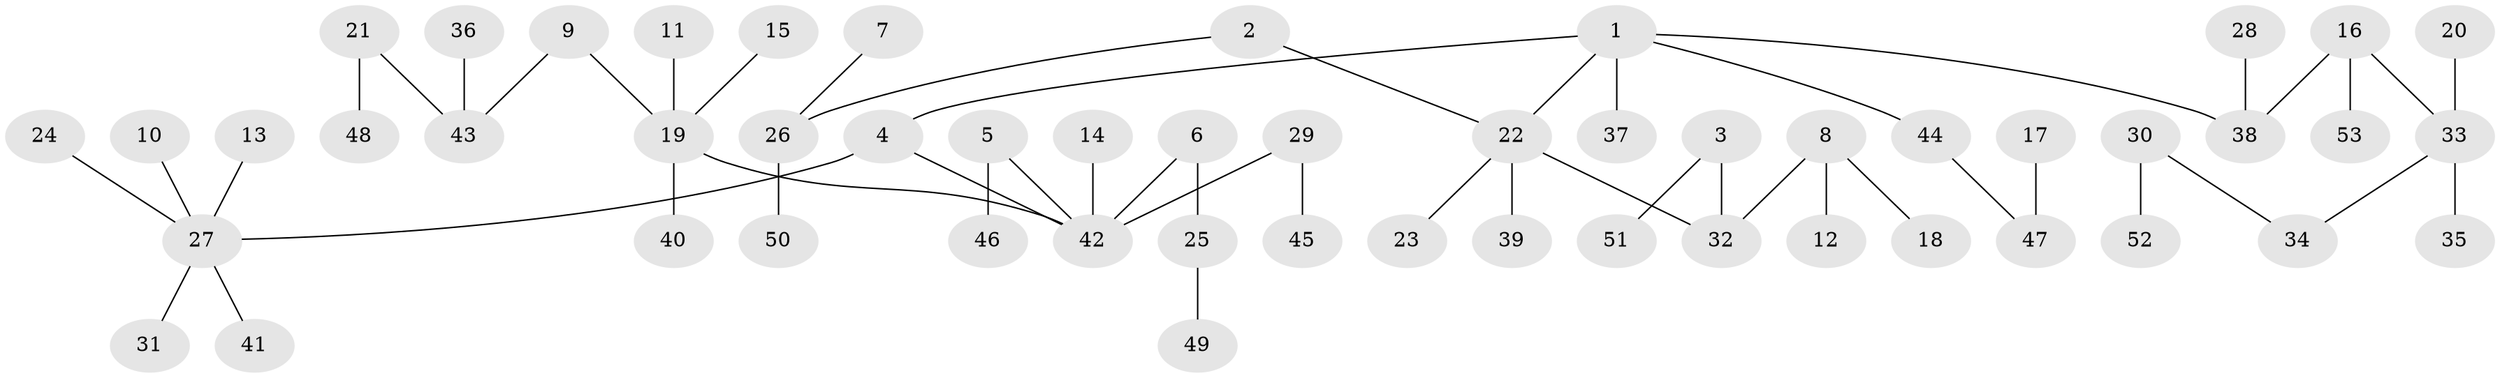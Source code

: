 // original degree distribution, {4: 0.04716981132075472, 3: 0.1509433962264151, 5: 0.03773584905660377, 2: 0.2358490566037736, 7: 0.009433962264150943, 6: 0.018867924528301886, 1: 0.5}
// Generated by graph-tools (version 1.1) at 2025/26/03/09/25 03:26:30]
// undirected, 53 vertices, 52 edges
graph export_dot {
graph [start="1"]
  node [color=gray90,style=filled];
  1;
  2;
  3;
  4;
  5;
  6;
  7;
  8;
  9;
  10;
  11;
  12;
  13;
  14;
  15;
  16;
  17;
  18;
  19;
  20;
  21;
  22;
  23;
  24;
  25;
  26;
  27;
  28;
  29;
  30;
  31;
  32;
  33;
  34;
  35;
  36;
  37;
  38;
  39;
  40;
  41;
  42;
  43;
  44;
  45;
  46;
  47;
  48;
  49;
  50;
  51;
  52;
  53;
  1 -- 4 [weight=1.0];
  1 -- 22 [weight=1.0];
  1 -- 37 [weight=1.0];
  1 -- 38 [weight=1.0];
  1 -- 44 [weight=1.0];
  2 -- 22 [weight=1.0];
  2 -- 26 [weight=1.0];
  3 -- 32 [weight=1.0];
  3 -- 51 [weight=1.0];
  4 -- 27 [weight=1.0];
  4 -- 42 [weight=1.0];
  5 -- 42 [weight=1.0];
  5 -- 46 [weight=1.0];
  6 -- 25 [weight=1.0];
  6 -- 42 [weight=1.0];
  7 -- 26 [weight=1.0];
  8 -- 12 [weight=1.0];
  8 -- 18 [weight=1.0];
  8 -- 32 [weight=1.0];
  9 -- 19 [weight=1.0];
  9 -- 43 [weight=1.0];
  10 -- 27 [weight=1.0];
  11 -- 19 [weight=1.0];
  13 -- 27 [weight=1.0];
  14 -- 42 [weight=1.0];
  15 -- 19 [weight=1.0];
  16 -- 33 [weight=1.0];
  16 -- 38 [weight=1.0];
  16 -- 53 [weight=1.0];
  17 -- 47 [weight=1.0];
  19 -- 40 [weight=1.0];
  19 -- 42 [weight=1.0];
  20 -- 33 [weight=1.0];
  21 -- 43 [weight=1.0];
  21 -- 48 [weight=1.0];
  22 -- 23 [weight=1.0];
  22 -- 32 [weight=1.0];
  22 -- 39 [weight=1.0];
  24 -- 27 [weight=1.0];
  25 -- 49 [weight=1.0];
  26 -- 50 [weight=1.0];
  27 -- 31 [weight=1.0];
  27 -- 41 [weight=1.0];
  28 -- 38 [weight=1.0];
  29 -- 42 [weight=1.0];
  29 -- 45 [weight=1.0];
  30 -- 34 [weight=1.0];
  30 -- 52 [weight=1.0];
  33 -- 34 [weight=1.0];
  33 -- 35 [weight=1.0];
  36 -- 43 [weight=1.0];
  44 -- 47 [weight=1.0];
}
